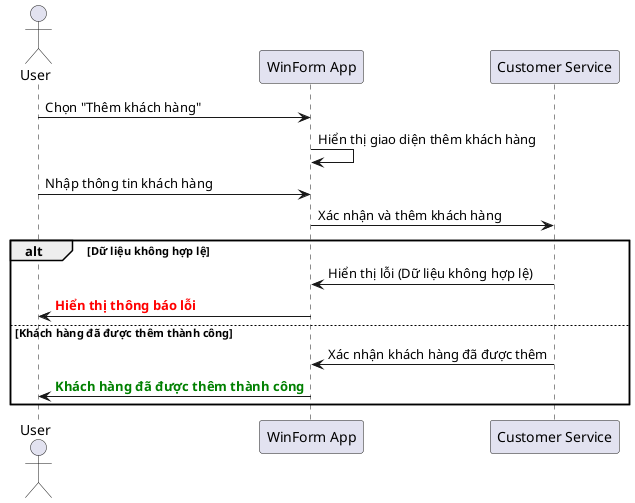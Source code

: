@startuml
actor User
participant "WinForm App" as App
participant "Customer Service" as CustService

User -> App: Chọn "Thêm khách hàng"
App -> App: Hiển thị giao diện thêm khách hàng
User -> App: Nhập thông tin khách hàng
App -> CustService: Xác nhận và thêm khách hàng
alt Dữ liệu không hợp lệ
    CustService -> App: Hiển thị lỗi (Dữ liệu không hợp lệ)
    App -> User: <font color=red><b>Hiển thị thông báo lỗi</b></font>
else Khách hàng đã được thêm thành công
    CustService -> App: Xác nhận khách hàng đã được thêm
    App -> User: <font color=green><b>Khách hàng đã được thêm thành công</b></font>
end
@enduml
